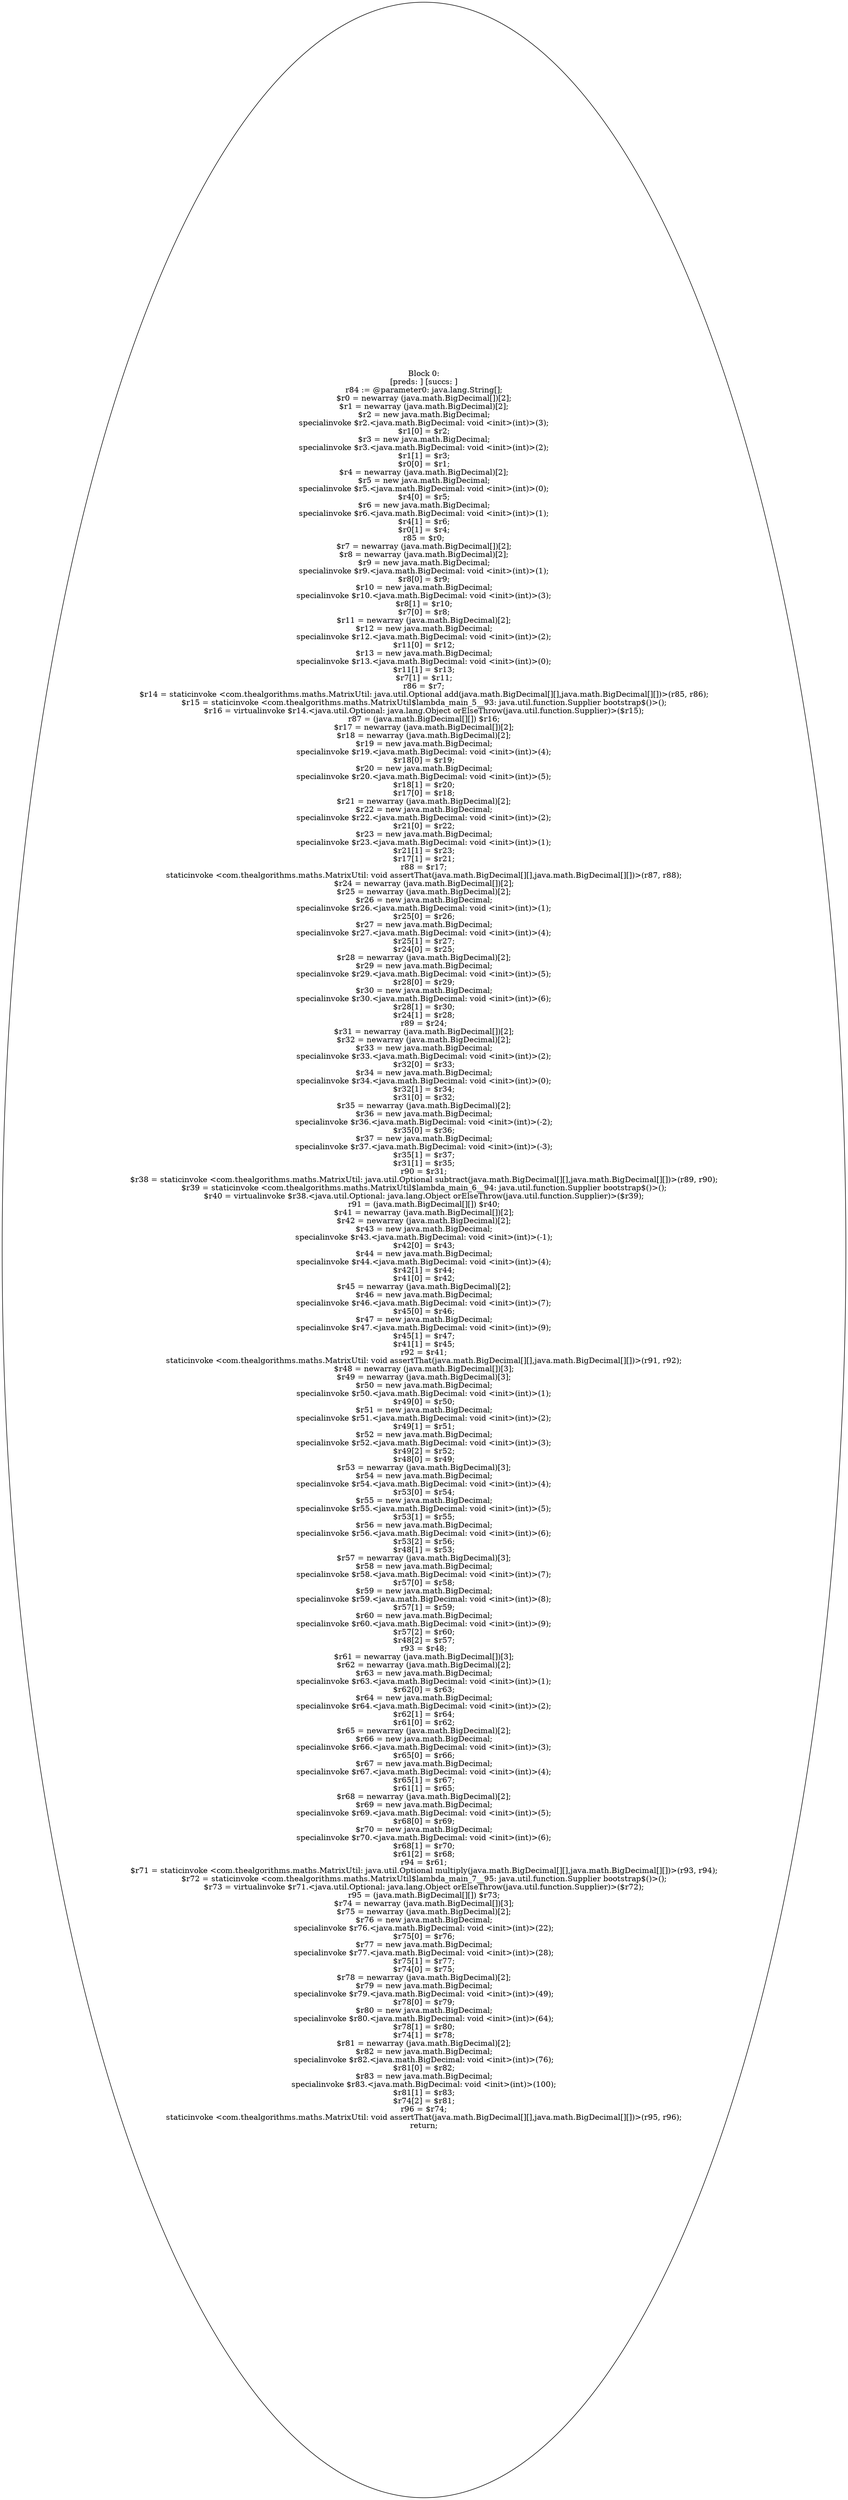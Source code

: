 digraph "unitGraph" {
    "Block 0:
[preds: ] [succs: ]
r84 := @parameter0: java.lang.String[];
$r0 = newarray (java.math.BigDecimal[])[2];
$r1 = newarray (java.math.BigDecimal)[2];
$r2 = new java.math.BigDecimal;
specialinvoke $r2.<java.math.BigDecimal: void <init>(int)>(3);
$r1[0] = $r2;
$r3 = new java.math.BigDecimal;
specialinvoke $r3.<java.math.BigDecimal: void <init>(int)>(2);
$r1[1] = $r3;
$r0[0] = $r1;
$r4 = newarray (java.math.BigDecimal)[2];
$r5 = new java.math.BigDecimal;
specialinvoke $r5.<java.math.BigDecimal: void <init>(int)>(0);
$r4[0] = $r5;
$r6 = new java.math.BigDecimal;
specialinvoke $r6.<java.math.BigDecimal: void <init>(int)>(1);
$r4[1] = $r6;
$r0[1] = $r4;
r85 = $r0;
$r7 = newarray (java.math.BigDecimal[])[2];
$r8 = newarray (java.math.BigDecimal)[2];
$r9 = new java.math.BigDecimal;
specialinvoke $r9.<java.math.BigDecimal: void <init>(int)>(1);
$r8[0] = $r9;
$r10 = new java.math.BigDecimal;
specialinvoke $r10.<java.math.BigDecimal: void <init>(int)>(3);
$r8[1] = $r10;
$r7[0] = $r8;
$r11 = newarray (java.math.BigDecimal)[2];
$r12 = new java.math.BigDecimal;
specialinvoke $r12.<java.math.BigDecimal: void <init>(int)>(2);
$r11[0] = $r12;
$r13 = new java.math.BigDecimal;
specialinvoke $r13.<java.math.BigDecimal: void <init>(int)>(0);
$r11[1] = $r13;
$r7[1] = $r11;
r86 = $r7;
$r14 = staticinvoke <com.thealgorithms.maths.MatrixUtil: java.util.Optional add(java.math.BigDecimal[][],java.math.BigDecimal[][])>(r85, r86);
$r15 = staticinvoke <com.thealgorithms.maths.MatrixUtil$lambda_main_5__93: java.util.function.Supplier bootstrap$()>();
$r16 = virtualinvoke $r14.<java.util.Optional: java.lang.Object orElseThrow(java.util.function.Supplier)>($r15);
r87 = (java.math.BigDecimal[][]) $r16;
$r17 = newarray (java.math.BigDecimal[])[2];
$r18 = newarray (java.math.BigDecimal)[2];
$r19 = new java.math.BigDecimal;
specialinvoke $r19.<java.math.BigDecimal: void <init>(int)>(4);
$r18[0] = $r19;
$r20 = new java.math.BigDecimal;
specialinvoke $r20.<java.math.BigDecimal: void <init>(int)>(5);
$r18[1] = $r20;
$r17[0] = $r18;
$r21 = newarray (java.math.BigDecimal)[2];
$r22 = new java.math.BigDecimal;
specialinvoke $r22.<java.math.BigDecimal: void <init>(int)>(2);
$r21[0] = $r22;
$r23 = new java.math.BigDecimal;
specialinvoke $r23.<java.math.BigDecimal: void <init>(int)>(1);
$r21[1] = $r23;
$r17[1] = $r21;
r88 = $r17;
staticinvoke <com.thealgorithms.maths.MatrixUtil: void assertThat(java.math.BigDecimal[][],java.math.BigDecimal[][])>(r87, r88);
$r24 = newarray (java.math.BigDecimal[])[2];
$r25 = newarray (java.math.BigDecimal)[2];
$r26 = new java.math.BigDecimal;
specialinvoke $r26.<java.math.BigDecimal: void <init>(int)>(1);
$r25[0] = $r26;
$r27 = new java.math.BigDecimal;
specialinvoke $r27.<java.math.BigDecimal: void <init>(int)>(4);
$r25[1] = $r27;
$r24[0] = $r25;
$r28 = newarray (java.math.BigDecimal)[2];
$r29 = new java.math.BigDecimal;
specialinvoke $r29.<java.math.BigDecimal: void <init>(int)>(5);
$r28[0] = $r29;
$r30 = new java.math.BigDecimal;
specialinvoke $r30.<java.math.BigDecimal: void <init>(int)>(6);
$r28[1] = $r30;
$r24[1] = $r28;
r89 = $r24;
$r31 = newarray (java.math.BigDecimal[])[2];
$r32 = newarray (java.math.BigDecimal)[2];
$r33 = new java.math.BigDecimal;
specialinvoke $r33.<java.math.BigDecimal: void <init>(int)>(2);
$r32[0] = $r33;
$r34 = new java.math.BigDecimal;
specialinvoke $r34.<java.math.BigDecimal: void <init>(int)>(0);
$r32[1] = $r34;
$r31[0] = $r32;
$r35 = newarray (java.math.BigDecimal)[2];
$r36 = new java.math.BigDecimal;
specialinvoke $r36.<java.math.BigDecimal: void <init>(int)>(-2);
$r35[0] = $r36;
$r37 = new java.math.BigDecimal;
specialinvoke $r37.<java.math.BigDecimal: void <init>(int)>(-3);
$r35[1] = $r37;
$r31[1] = $r35;
r90 = $r31;
$r38 = staticinvoke <com.thealgorithms.maths.MatrixUtil: java.util.Optional subtract(java.math.BigDecimal[][],java.math.BigDecimal[][])>(r89, r90);
$r39 = staticinvoke <com.thealgorithms.maths.MatrixUtil$lambda_main_6__94: java.util.function.Supplier bootstrap$()>();
$r40 = virtualinvoke $r38.<java.util.Optional: java.lang.Object orElseThrow(java.util.function.Supplier)>($r39);
r91 = (java.math.BigDecimal[][]) $r40;
$r41 = newarray (java.math.BigDecimal[])[2];
$r42 = newarray (java.math.BigDecimal)[2];
$r43 = new java.math.BigDecimal;
specialinvoke $r43.<java.math.BigDecimal: void <init>(int)>(-1);
$r42[0] = $r43;
$r44 = new java.math.BigDecimal;
specialinvoke $r44.<java.math.BigDecimal: void <init>(int)>(4);
$r42[1] = $r44;
$r41[0] = $r42;
$r45 = newarray (java.math.BigDecimal)[2];
$r46 = new java.math.BigDecimal;
specialinvoke $r46.<java.math.BigDecimal: void <init>(int)>(7);
$r45[0] = $r46;
$r47 = new java.math.BigDecimal;
specialinvoke $r47.<java.math.BigDecimal: void <init>(int)>(9);
$r45[1] = $r47;
$r41[1] = $r45;
r92 = $r41;
staticinvoke <com.thealgorithms.maths.MatrixUtil: void assertThat(java.math.BigDecimal[][],java.math.BigDecimal[][])>(r91, r92);
$r48 = newarray (java.math.BigDecimal[])[3];
$r49 = newarray (java.math.BigDecimal)[3];
$r50 = new java.math.BigDecimal;
specialinvoke $r50.<java.math.BigDecimal: void <init>(int)>(1);
$r49[0] = $r50;
$r51 = new java.math.BigDecimal;
specialinvoke $r51.<java.math.BigDecimal: void <init>(int)>(2);
$r49[1] = $r51;
$r52 = new java.math.BigDecimal;
specialinvoke $r52.<java.math.BigDecimal: void <init>(int)>(3);
$r49[2] = $r52;
$r48[0] = $r49;
$r53 = newarray (java.math.BigDecimal)[3];
$r54 = new java.math.BigDecimal;
specialinvoke $r54.<java.math.BigDecimal: void <init>(int)>(4);
$r53[0] = $r54;
$r55 = new java.math.BigDecimal;
specialinvoke $r55.<java.math.BigDecimal: void <init>(int)>(5);
$r53[1] = $r55;
$r56 = new java.math.BigDecimal;
specialinvoke $r56.<java.math.BigDecimal: void <init>(int)>(6);
$r53[2] = $r56;
$r48[1] = $r53;
$r57 = newarray (java.math.BigDecimal)[3];
$r58 = new java.math.BigDecimal;
specialinvoke $r58.<java.math.BigDecimal: void <init>(int)>(7);
$r57[0] = $r58;
$r59 = new java.math.BigDecimal;
specialinvoke $r59.<java.math.BigDecimal: void <init>(int)>(8);
$r57[1] = $r59;
$r60 = new java.math.BigDecimal;
specialinvoke $r60.<java.math.BigDecimal: void <init>(int)>(9);
$r57[2] = $r60;
$r48[2] = $r57;
r93 = $r48;
$r61 = newarray (java.math.BigDecimal[])[3];
$r62 = newarray (java.math.BigDecimal)[2];
$r63 = new java.math.BigDecimal;
specialinvoke $r63.<java.math.BigDecimal: void <init>(int)>(1);
$r62[0] = $r63;
$r64 = new java.math.BigDecimal;
specialinvoke $r64.<java.math.BigDecimal: void <init>(int)>(2);
$r62[1] = $r64;
$r61[0] = $r62;
$r65 = newarray (java.math.BigDecimal)[2];
$r66 = new java.math.BigDecimal;
specialinvoke $r66.<java.math.BigDecimal: void <init>(int)>(3);
$r65[0] = $r66;
$r67 = new java.math.BigDecimal;
specialinvoke $r67.<java.math.BigDecimal: void <init>(int)>(4);
$r65[1] = $r67;
$r61[1] = $r65;
$r68 = newarray (java.math.BigDecimal)[2];
$r69 = new java.math.BigDecimal;
specialinvoke $r69.<java.math.BigDecimal: void <init>(int)>(5);
$r68[0] = $r69;
$r70 = new java.math.BigDecimal;
specialinvoke $r70.<java.math.BigDecimal: void <init>(int)>(6);
$r68[1] = $r70;
$r61[2] = $r68;
r94 = $r61;
$r71 = staticinvoke <com.thealgorithms.maths.MatrixUtil: java.util.Optional multiply(java.math.BigDecimal[][],java.math.BigDecimal[][])>(r93, r94);
$r72 = staticinvoke <com.thealgorithms.maths.MatrixUtil$lambda_main_7__95: java.util.function.Supplier bootstrap$()>();
$r73 = virtualinvoke $r71.<java.util.Optional: java.lang.Object orElseThrow(java.util.function.Supplier)>($r72);
r95 = (java.math.BigDecimal[][]) $r73;
$r74 = newarray (java.math.BigDecimal[])[3];
$r75 = newarray (java.math.BigDecimal)[2];
$r76 = new java.math.BigDecimal;
specialinvoke $r76.<java.math.BigDecimal: void <init>(int)>(22);
$r75[0] = $r76;
$r77 = new java.math.BigDecimal;
specialinvoke $r77.<java.math.BigDecimal: void <init>(int)>(28);
$r75[1] = $r77;
$r74[0] = $r75;
$r78 = newarray (java.math.BigDecimal)[2];
$r79 = new java.math.BigDecimal;
specialinvoke $r79.<java.math.BigDecimal: void <init>(int)>(49);
$r78[0] = $r79;
$r80 = new java.math.BigDecimal;
specialinvoke $r80.<java.math.BigDecimal: void <init>(int)>(64);
$r78[1] = $r80;
$r74[1] = $r78;
$r81 = newarray (java.math.BigDecimal)[2];
$r82 = new java.math.BigDecimal;
specialinvoke $r82.<java.math.BigDecimal: void <init>(int)>(76);
$r81[0] = $r82;
$r83 = new java.math.BigDecimal;
specialinvoke $r83.<java.math.BigDecimal: void <init>(int)>(100);
$r81[1] = $r83;
$r74[2] = $r81;
r96 = $r74;
staticinvoke <com.thealgorithms.maths.MatrixUtil: void assertThat(java.math.BigDecimal[][],java.math.BigDecimal[][])>(r95, r96);
return;
"
}
